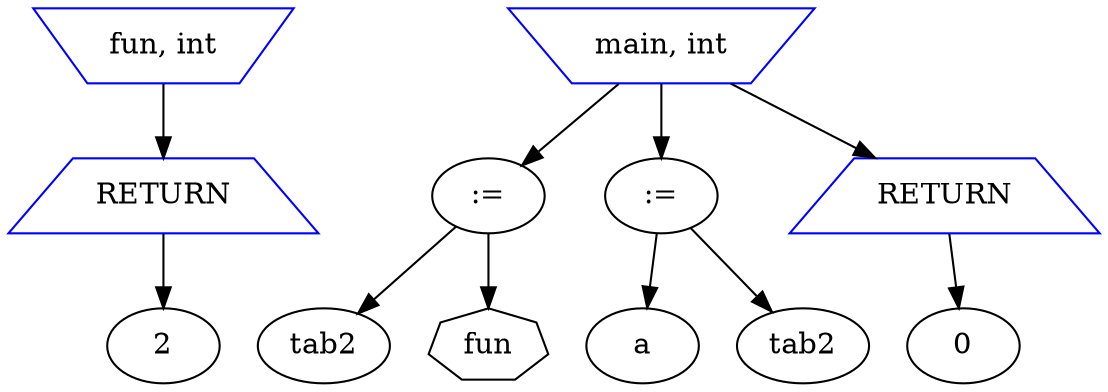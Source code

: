 digraph mon_programme {
	node_4 [label="fun, int" shape=invtrapezium color=blue];
	node_5 [label="RETURN" shape=trapezium color=blue];
	node_6 [shape=ellipse label="2"];
	node_7 [label="main, int" shape=invtrapezium color=blue];
	node_8 [label=":=" shape=ellipse];
	node_9 [shape=ellipse label="tab2"];
	node_10 [label="fun" shape=septagon];
	node_11 [label=":=" shape=ellipse];
	node_12 [shape=ellipse label="a"];
	node_13 [shape=ellipse label="tab2"];
	node_14 [label="RETURN" shape=trapezium color=blue];
	node_15 [shape=ellipse label="0"];
	node_5 ->  node_6;
	node_4 ->  node_5;
	node_8 ->  node_9;
	node_8 ->  node_10;
	node_7 ->  node_8;
	node_11 ->  node_12;
	node_11 ->  node_13;
	node_7 ->  node_11;
	node_14 ->  node_15;
	node_7 ->  node_14;

}